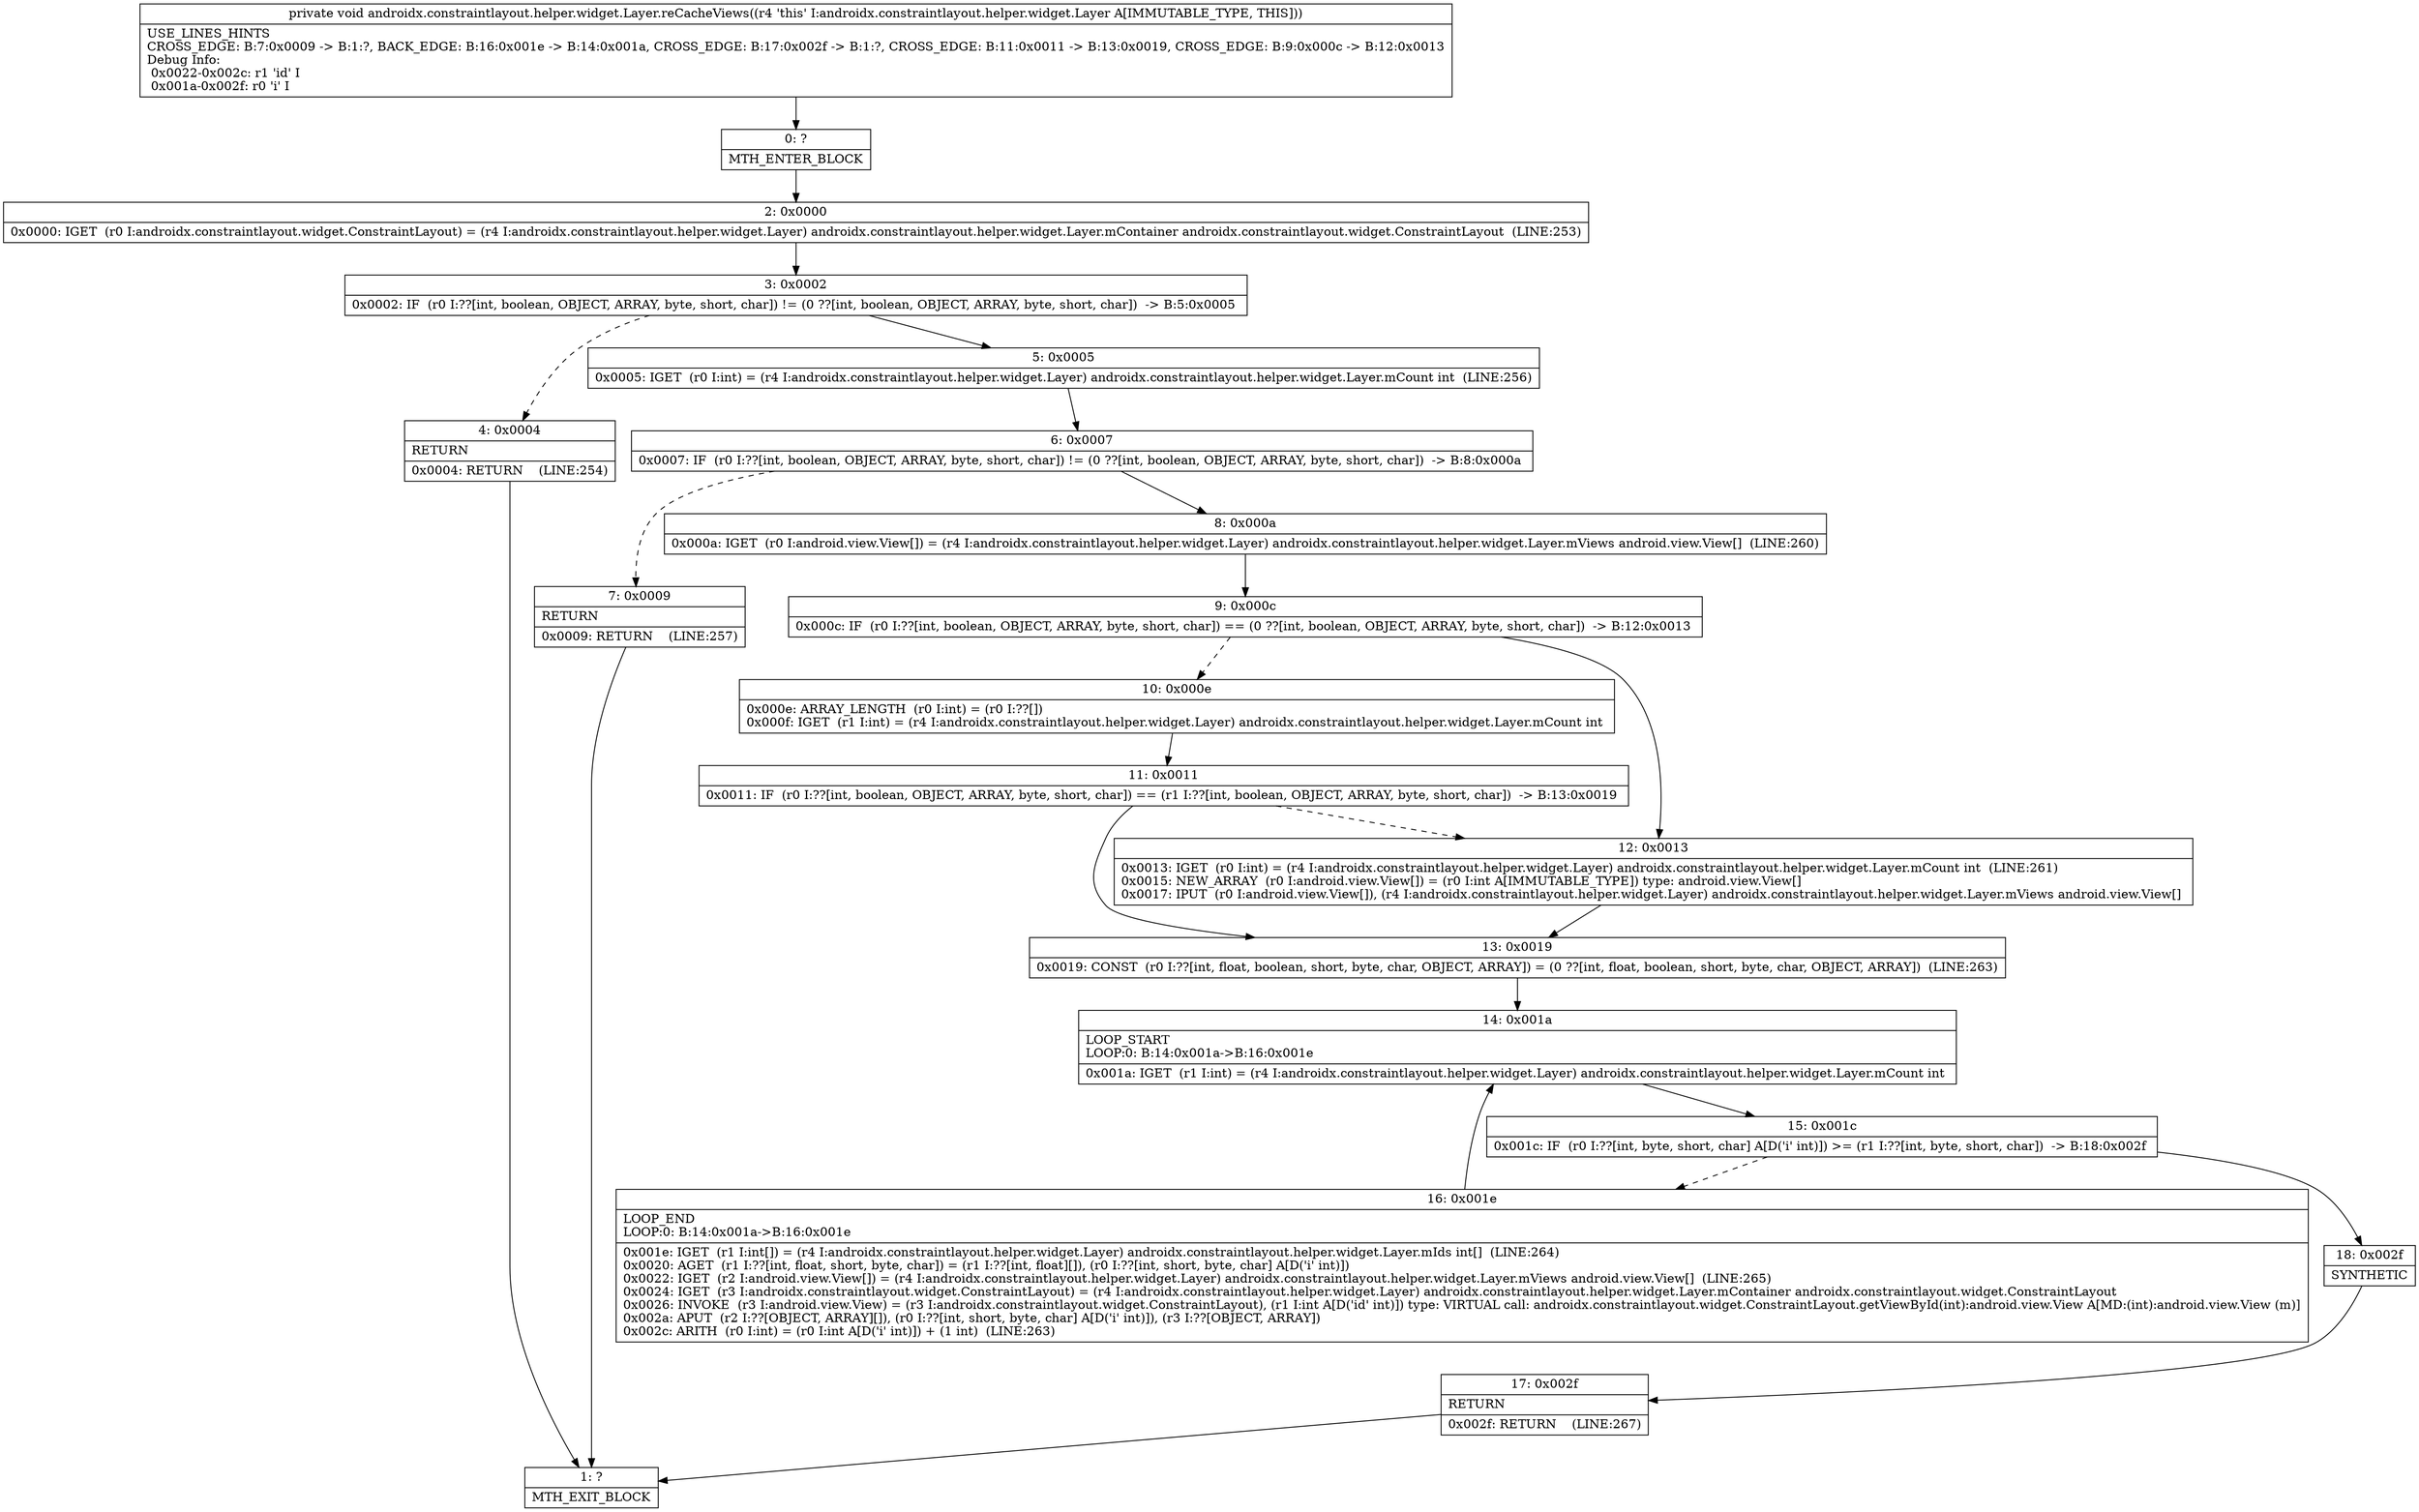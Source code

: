 digraph "CFG forandroidx.constraintlayout.helper.widget.Layer.reCacheViews()V" {
Node_0 [shape=record,label="{0\:\ ?|MTH_ENTER_BLOCK\l}"];
Node_2 [shape=record,label="{2\:\ 0x0000|0x0000: IGET  (r0 I:androidx.constraintlayout.widget.ConstraintLayout) = (r4 I:androidx.constraintlayout.helper.widget.Layer) androidx.constraintlayout.helper.widget.Layer.mContainer androidx.constraintlayout.widget.ConstraintLayout  (LINE:253)\l}"];
Node_3 [shape=record,label="{3\:\ 0x0002|0x0002: IF  (r0 I:??[int, boolean, OBJECT, ARRAY, byte, short, char]) != (0 ??[int, boolean, OBJECT, ARRAY, byte, short, char])  \-\> B:5:0x0005 \l}"];
Node_4 [shape=record,label="{4\:\ 0x0004|RETURN\l|0x0004: RETURN    (LINE:254)\l}"];
Node_1 [shape=record,label="{1\:\ ?|MTH_EXIT_BLOCK\l}"];
Node_5 [shape=record,label="{5\:\ 0x0005|0x0005: IGET  (r0 I:int) = (r4 I:androidx.constraintlayout.helper.widget.Layer) androidx.constraintlayout.helper.widget.Layer.mCount int  (LINE:256)\l}"];
Node_6 [shape=record,label="{6\:\ 0x0007|0x0007: IF  (r0 I:??[int, boolean, OBJECT, ARRAY, byte, short, char]) != (0 ??[int, boolean, OBJECT, ARRAY, byte, short, char])  \-\> B:8:0x000a \l}"];
Node_7 [shape=record,label="{7\:\ 0x0009|RETURN\l|0x0009: RETURN    (LINE:257)\l}"];
Node_8 [shape=record,label="{8\:\ 0x000a|0x000a: IGET  (r0 I:android.view.View[]) = (r4 I:androidx.constraintlayout.helper.widget.Layer) androidx.constraintlayout.helper.widget.Layer.mViews android.view.View[]  (LINE:260)\l}"];
Node_9 [shape=record,label="{9\:\ 0x000c|0x000c: IF  (r0 I:??[int, boolean, OBJECT, ARRAY, byte, short, char]) == (0 ??[int, boolean, OBJECT, ARRAY, byte, short, char])  \-\> B:12:0x0013 \l}"];
Node_10 [shape=record,label="{10\:\ 0x000e|0x000e: ARRAY_LENGTH  (r0 I:int) = (r0 I:??[]) \l0x000f: IGET  (r1 I:int) = (r4 I:androidx.constraintlayout.helper.widget.Layer) androidx.constraintlayout.helper.widget.Layer.mCount int \l}"];
Node_11 [shape=record,label="{11\:\ 0x0011|0x0011: IF  (r0 I:??[int, boolean, OBJECT, ARRAY, byte, short, char]) == (r1 I:??[int, boolean, OBJECT, ARRAY, byte, short, char])  \-\> B:13:0x0019 \l}"];
Node_13 [shape=record,label="{13\:\ 0x0019|0x0019: CONST  (r0 I:??[int, float, boolean, short, byte, char, OBJECT, ARRAY]) = (0 ??[int, float, boolean, short, byte, char, OBJECT, ARRAY])  (LINE:263)\l}"];
Node_14 [shape=record,label="{14\:\ 0x001a|LOOP_START\lLOOP:0: B:14:0x001a\-\>B:16:0x001e\l|0x001a: IGET  (r1 I:int) = (r4 I:androidx.constraintlayout.helper.widget.Layer) androidx.constraintlayout.helper.widget.Layer.mCount int \l}"];
Node_15 [shape=record,label="{15\:\ 0x001c|0x001c: IF  (r0 I:??[int, byte, short, char] A[D('i' int)]) \>= (r1 I:??[int, byte, short, char])  \-\> B:18:0x002f \l}"];
Node_16 [shape=record,label="{16\:\ 0x001e|LOOP_END\lLOOP:0: B:14:0x001a\-\>B:16:0x001e\l|0x001e: IGET  (r1 I:int[]) = (r4 I:androidx.constraintlayout.helper.widget.Layer) androidx.constraintlayout.helper.widget.Layer.mIds int[]  (LINE:264)\l0x0020: AGET  (r1 I:??[int, float, short, byte, char]) = (r1 I:??[int, float][]), (r0 I:??[int, short, byte, char] A[D('i' int)]) \l0x0022: IGET  (r2 I:android.view.View[]) = (r4 I:androidx.constraintlayout.helper.widget.Layer) androidx.constraintlayout.helper.widget.Layer.mViews android.view.View[]  (LINE:265)\l0x0024: IGET  (r3 I:androidx.constraintlayout.widget.ConstraintLayout) = (r4 I:androidx.constraintlayout.helper.widget.Layer) androidx.constraintlayout.helper.widget.Layer.mContainer androidx.constraintlayout.widget.ConstraintLayout \l0x0026: INVOKE  (r3 I:android.view.View) = (r3 I:androidx.constraintlayout.widget.ConstraintLayout), (r1 I:int A[D('id' int)]) type: VIRTUAL call: androidx.constraintlayout.widget.ConstraintLayout.getViewById(int):android.view.View A[MD:(int):android.view.View (m)]\l0x002a: APUT  (r2 I:??[OBJECT, ARRAY][]), (r0 I:??[int, short, byte, char] A[D('i' int)]), (r3 I:??[OBJECT, ARRAY]) \l0x002c: ARITH  (r0 I:int) = (r0 I:int A[D('i' int)]) + (1 int)  (LINE:263)\l}"];
Node_18 [shape=record,label="{18\:\ 0x002f|SYNTHETIC\l}"];
Node_17 [shape=record,label="{17\:\ 0x002f|RETURN\l|0x002f: RETURN    (LINE:267)\l}"];
Node_12 [shape=record,label="{12\:\ 0x0013|0x0013: IGET  (r0 I:int) = (r4 I:androidx.constraintlayout.helper.widget.Layer) androidx.constraintlayout.helper.widget.Layer.mCount int  (LINE:261)\l0x0015: NEW_ARRAY  (r0 I:android.view.View[]) = (r0 I:int A[IMMUTABLE_TYPE]) type: android.view.View[] \l0x0017: IPUT  (r0 I:android.view.View[]), (r4 I:androidx.constraintlayout.helper.widget.Layer) androidx.constraintlayout.helper.widget.Layer.mViews android.view.View[] \l}"];
MethodNode[shape=record,label="{private void androidx.constraintlayout.helper.widget.Layer.reCacheViews((r4 'this' I:androidx.constraintlayout.helper.widget.Layer A[IMMUTABLE_TYPE, THIS]))  | USE_LINES_HINTS\lCROSS_EDGE: B:7:0x0009 \-\> B:1:?, BACK_EDGE: B:16:0x001e \-\> B:14:0x001a, CROSS_EDGE: B:17:0x002f \-\> B:1:?, CROSS_EDGE: B:11:0x0011 \-\> B:13:0x0019, CROSS_EDGE: B:9:0x000c \-\> B:12:0x0013\lDebug Info:\l  0x0022\-0x002c: r1 'id' I\l  0x001a\-0x002f: r0 'i' I\l}"];
MethodNode -> Node_0;Node_0 -> Node_2;
Node_2 -> Node_3;
Node_3 -> Node_4[style=dashed];
Node_3 -> Node_5;
Node_4 -> Node_1;
Node_5 -> Node_6;
Node_6 -> Node_7[style=dashed];
Node_6 -> Node_8;
Node_7 -> Node_1;
Node_8 -> Node_9;
Node_9 -> Node_10[style=dashed];
Node_9 -> Node_12;
Node_10 -> Node_11;
Node_11 -> Node_12[style=dashed];
Node_11 -> Node_13;
Node_13 -> Node_14;
Node_14 -> Node_15;
Node_15 -> Node_16[style=dashed];
Node_15 -> Node_18;
Node_16 -> Node_14;
Node_18 -> Node_17;
Node_17 -> Node_1;
Node_12 -> Node_13;
}

